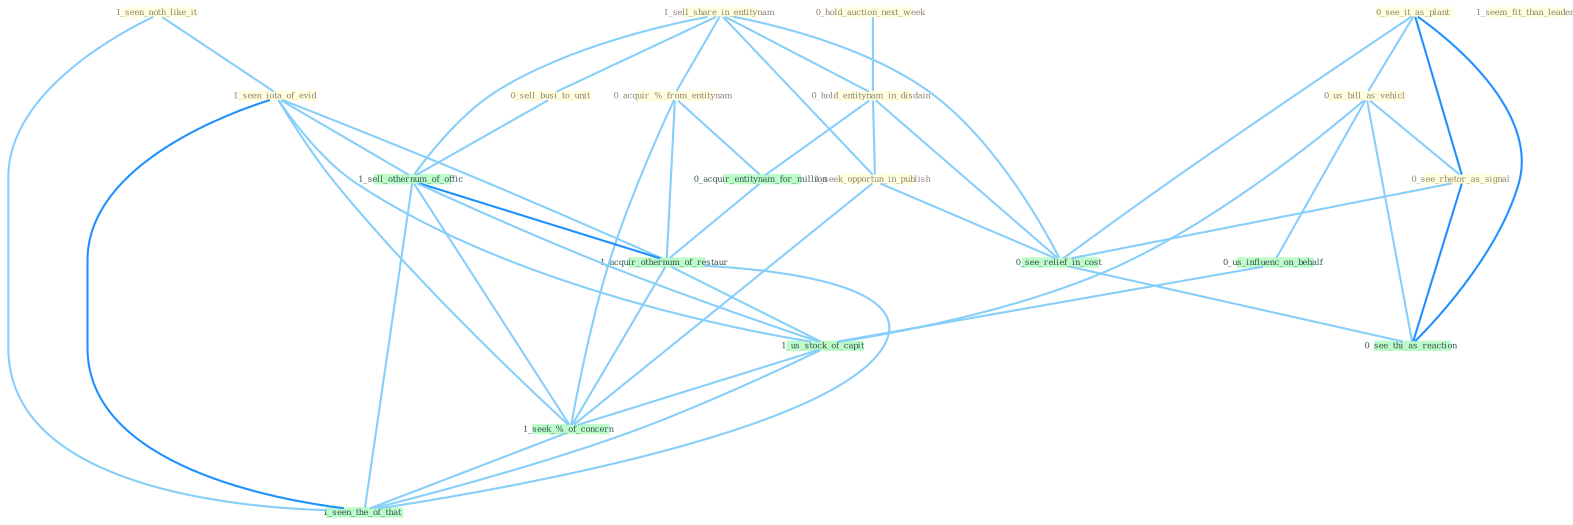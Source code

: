 Graph G{ 
    node
    [shape=polygon,style=filled,width=.5,height=.06,color="#BDFCC9",fixedsize=true,fontsize=4,
    fontcolor="#2f4f4f"];
    {node
    [color="#ffffe0", fontcolor="#8b7d6b"] "0_hold_auction_next_week " "1_seen_noth_like_it " "1_seen_iota_of_evid " "1_sell_share_in_entitynam " "0_see_it_as_plant " "0_us_bill_as_vehicl " "1_seem_fit_than_leader " "0_sell_busi_to_unit " "0_hold_entitynam_in_disdain " "0_see_rhetor_as_signal " "1_seek_opportun_in_publish " "0_acquir_%_from_entitynam "}
{node [color="#fff0f5", fontcolor="#b22222"]}
edge [color="#B0E2FF"];

	"0_hold_auction_next_week " -- "0_hold_entitynam_in_disdain " [w="1", color="#87cefa" ];
	"1_seen_noth_like_it " -- "1_seen_iota_of_evid " [w="1", color="#87cefa" ];
	"1_seen_noth_like_it " -- "1_seen_the_of_that " [w="1", color="#87cefa" ];
	"1_seen_iota_of_evid " -- "1_sell_othernum_of_offic " [w="1", color="#87cefa" ];
	"1_seen_iota_of_evid " -- "1_acquir_othernum_of_restaur " [w="1", color="#87cefa" ];
	"1_seen_iota_of_evid " -- "1_us_stock_of_capit " [w="1", color="#87cefa" ];
	"1_seen_iota_of_evid " -- "1_seek_%_of_concern " [w="1", color="#87cefa" ];
	"1_seen_iota_of_evid " -- "1_seen_the_of_that " [w="2", color="#1e90ff" , len=0.8];
	"1_sell_share_in_entitynam " -- "0_sell_busi_to_unit " [w="1", color="#87cefa" ];
	"1_sell_share_in_entitynam " -- "0_hold_entitynam_in_disdain " [w="1", color="#87cefa" ];
	"1_sell_share_in_entitynam " -- "1_seek_opportun_in_publish " [w="1", color="#87cefa" ];
	"1_sell_share_in_entitynam " -- "0_acquir_%_from_entitynam " [w="1", color="#87cefa" ];
	"1_sell_share_in_entitynam " -- "1_sell_othernum_of_offic " [w="1", color="#87cefa" ];
	"1_sell_share_in_entitynam " -- "0_see_relief_in_cost " [w="1", color="#87cefa" ];
	"0_see_it_as_plant " -- "0_us_bill_as_vehicl " [w="1", color="#87cefa" ];
	"0_see_it_as_plant " -- "0_see_rhetor_as_signal " [w="2", color="#1e90ff" , len=0.8];
	"0_see_it_as_plant " -- "0_see_relief_in_cost " [w="1", color="#87cefa" ];
	"0_see_it_as_plant " -- "0_see_thi_as_reaction " [w="2", color="#1e90ff" , len=0.8];
	"0_us_bill_as_vehicl " -- "0_see_rhetor_as_signal " [w="1", color="#87cefa" ];
	"0_us_bill_as_vehicl " -- "0_us_influenc_on_behalf " [w="1", color="#87cefa" ];
	"0_us_bill_as_vehicl " -- "0_see_thi_as_reaction " [w="1", color="#87cefa" ];
	"0_us_bill_as_vehicl " -- "1_us_stock_of_capit " [w="1", color="#87cefa" ];
	"0_sell_busi_to_unit " -- "1_sell_othernum_of_offic " [w="1", color="#87cefa" ];
	"0_hold_entitynam_in_disdain " -- "1_seek_opportun_in_publish " [w="1", color="#87cefa" ];
	"0_hold_entitynam_in_disdain " -- "0_acquir_entitynam_for_million " [w="1", color="#87cefa" ];
	"0_hold_entitynam_in_disdain " -- "0_see_relief_in_cost " [w="1", color="#87cefa" ];
	"0_see_rhetor_as_signal " -- "0_see_relief_in_cost " [w="1", color="#87cefa" ];
	"0_see_rhetor_as_signal " -- "0_see_thi_as_reaction " [w="2", color="#1e90ff" , len=0.8];
	"1_seek_opportun_in_publish " -- "0_see_relief_in_cost " [w="1", color="#87cefa" ];
	"1_seek_opportun_in_publish " -- "1_seek_%_of_concern " [w="1", color="#87cefa" ];
	"0_acquir_%_from_entitynam " -- "0_acquir_entitynam_for_million " [w="1", color="#87cefa" ];
	"0_acquir_%_from_entitynam " -- "1_acquir_othernum_of_restaur " [w="1", color="#87cefa" ];
	"0_acquir_%_from_entitynam " -- "1_seek_%_of_concern " [w="1", color="#87cefa" ];
	"0_acquir_entitynam_for_million " -- "1_acquir_othernum_of_restaur " [w="1", color="#87cefa" ];
	"1_sell_othernum_of_offic " -- "1_acquir_othernum_of_restaur " [w="2", color="#1e90ff" , len=0.8];
	"1_sell_othernum_of_offic " -- "1_us_stock_of_capit " [w="1", color="#87cefa" ];
	"1_sell_othernum_of_offic " -- "1_seek_%_of_concern " [w="1", color="#87cefa" ];
	"1_sell_othernum_of_offic " -- "1_seen_the_of_that " [w="1", color="#87cefa" ];
	"0_us_influenc_on_behalf " -- "1_us_stock_of_capit " [w="1", color="#87cefa" ];
	"0_see_relief_in_cost " -- "0_see_thi_as_reaction " [w="1", color="#87cefa" ];
	"1_acquir_othernum_of_restaur " -- "1_us_stock_of_capit " [w="1", color="#87cefa" ];
	"1_acquir_othernum_of_restaur " -- "1_seek_%_of_concern " [w="1", color="#87cefa" ];
	"1_acquir_othernum_of_restaur " -- "1_seen_the_of_that " [w="1", color="#87cefa" ];
	"1_us_stock_of_capit " -- "1_seek_%_of_concern " [w="1", color="#87cefa" ];
	"1_us_stock_of_capit " -- "1_seen_the_of_that " [w="1", color="#87cefa" ];
	"1_seek_%_of_concern " -- "1_seen_the_of_that " [w="1", color="#87cefa" ];
}